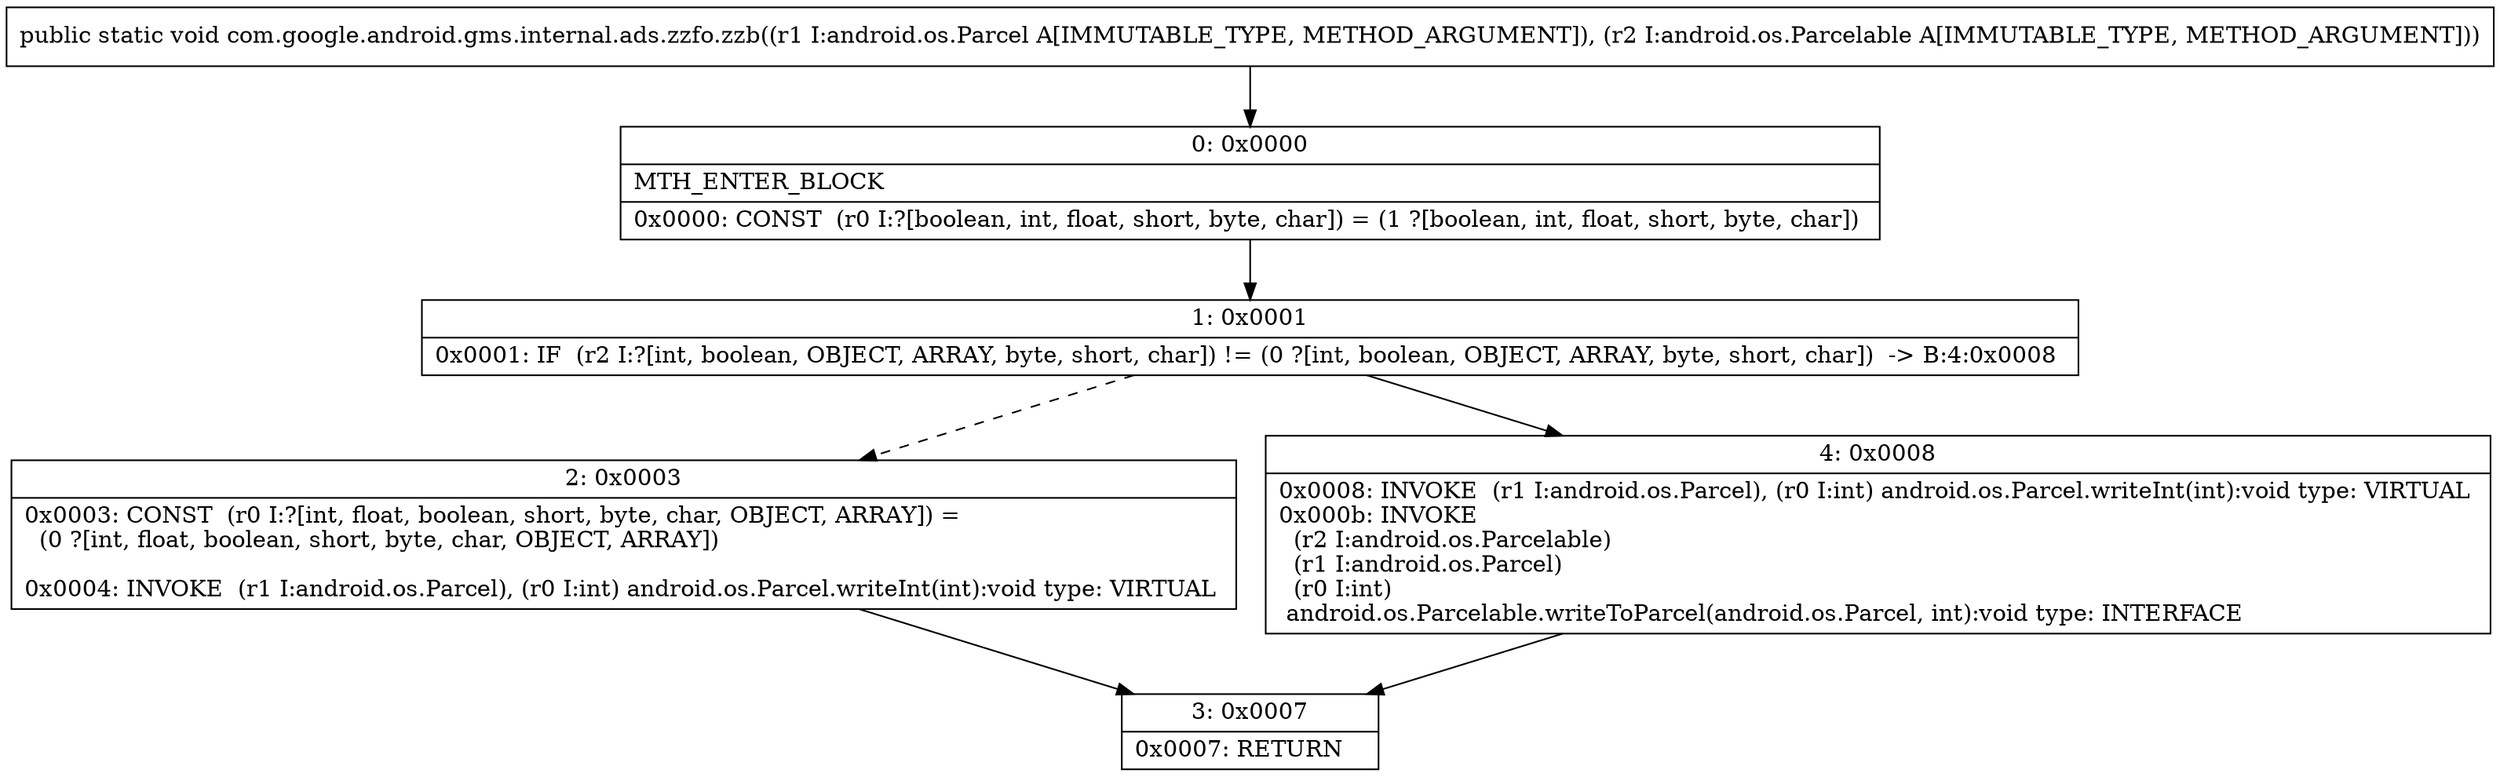 digraph "CFG forcom.google.android.gms.internal.ads.zzfo.zzb(Landroid\/os\/Parcel;Landroid\/os\/Parcelable;)V" {
Node_0 [shape=record,label="{0\:\ 0x0000|MTH_ENTER_BLOCK\l|0x0000: CONST  (r0 I:?[boolean, int, float, short, byte, char]) = (1 ?[boolean, int, float, short, byte, char]) \l}"];
Node_1 [shape=record,label="{1\:\ 0x0001|0x0001: IF  (r2 I:?[int, boolean, OBJECT, ARRAY, byte, short, char]) != (0 ?[int, boolean, OBJECT, ARRAY, byte, short, char])  \-\> B:4:0x0008 \l}"];
Node_2 [shape=record,label="{2\:\ 0x0003|0x0003: CONST  (r0 I:?[int, float, boolean, short, byte, char, OBJECT, ARRAY]) = \l  (0 ?[int, float, boolean, short, byte, char, OBJECT, ARRAY])\l \l0x0004: INVOKE  (r1 I:android.os.Parcel), (r0 I:int) android.os.Parcel.writeInt(int):void type: VIRTUAL \l}"];
Node_3 [shape=record,label="{3\:\ 0x0007|0x0007: RETURN   \l}"];
Node_4 [shape=record,label="{4\:\ 0x0008|0x0008: INVOKE  (r1 I:android.os.Parcel), (r0 I:int) android.os.Parcel.writeInt(int):void type: VIRTUAL \l0x000b: INVOKE  \l  (r2 I:android.os.Parcelable)\l  (r1 I:android.os.Parcel)\l  (r0 I:int)\l android.os.Parcelable.writeToParcel(android.os.Parcel, int):void type: INTERFACE \l}"];
MethodNode[shape=record,label="{public static void com.google.android.gms.internal.ads.zzfo.zzb((r1 I:android.os.Parcel A[IMMUTABLE_TYPE, METHOD_ARGUMENT]), (r2 I:android.os.Parcelable A[IMMUTABLE_TYPE, METHOD_ARGUMENT])) }"];
MethodNode -> Node_0;
Node_0 -> Node_1;
Node_1 -> Node_2[style=dashed];
Node_1 -> Node_4;
Node_2 -> Node_3;
Node_4 -> Node_3;
}

